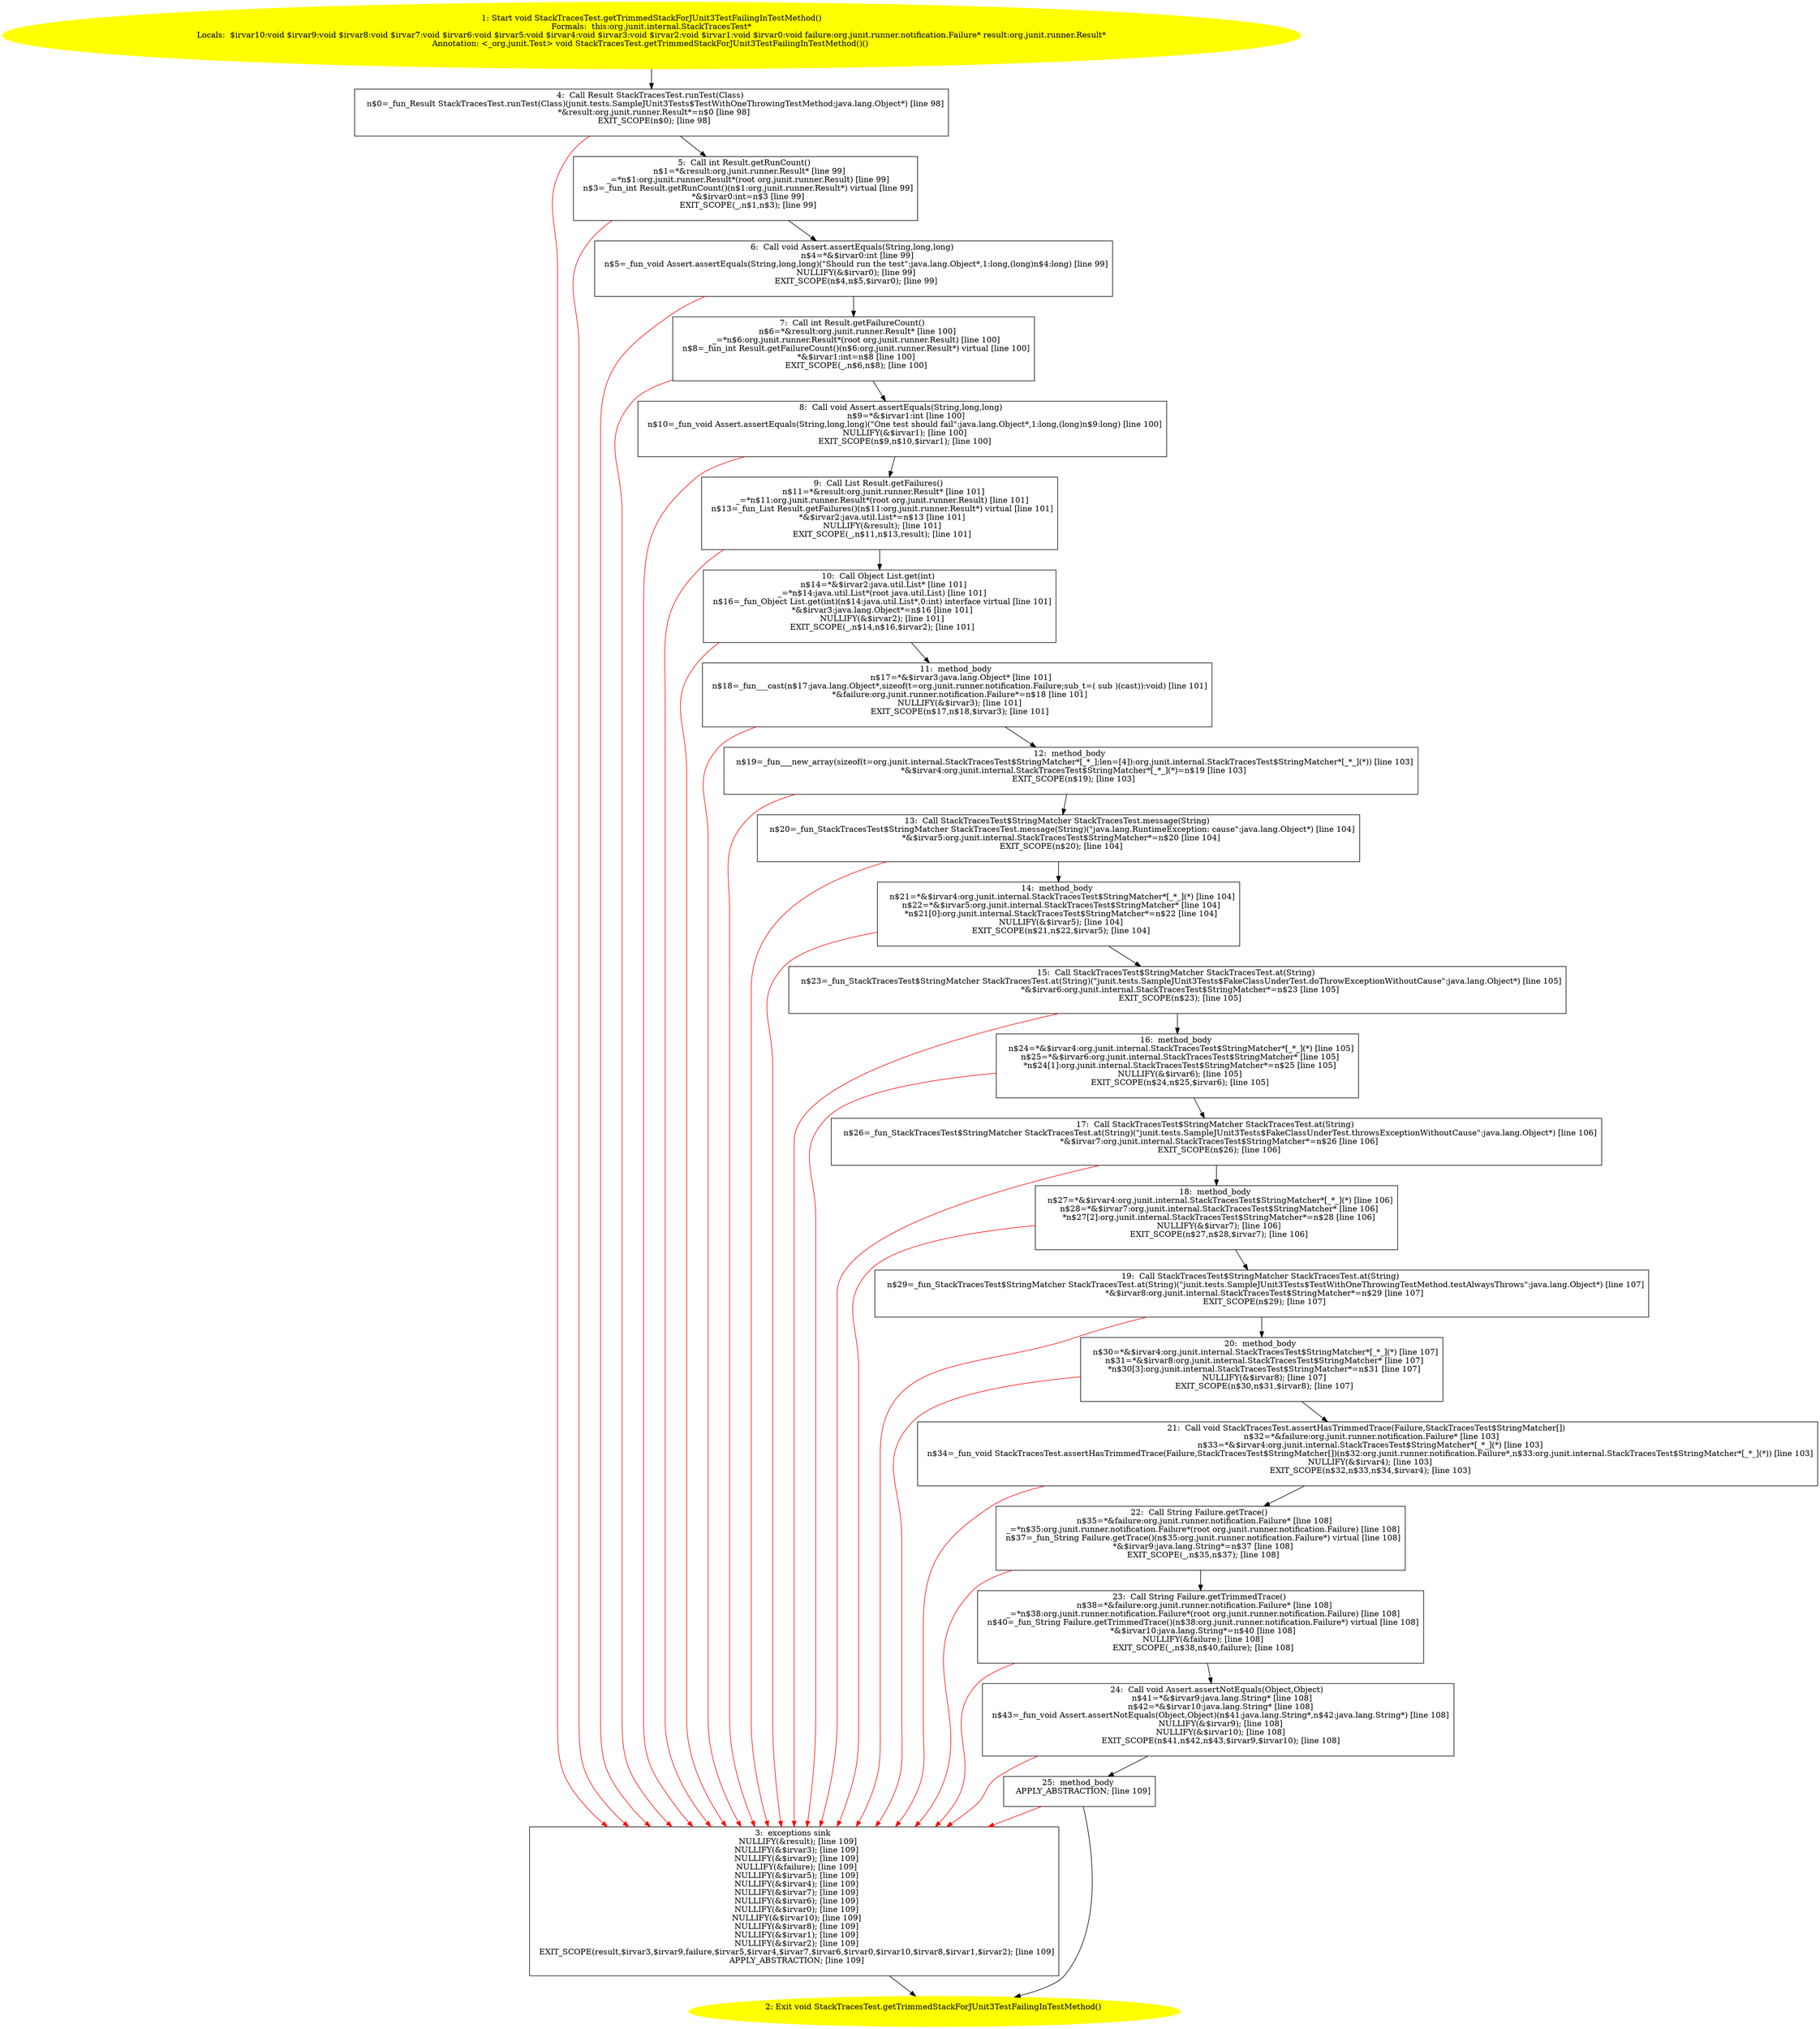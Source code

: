 /* @generated */
digraph cfg {
"org.junit.internal.StackTracesTest.getTrimmedStackForJUnit3TestFailingInTestMethod():void.5b506b086ae385d28150e78fc79301aa_1" [label="1: Start void StackTracesTest.getTrimmedStackForJUnit3TestFailingInTestMethod()\nFormals:  this:org.junit.internal.StackTracesTest*\nLocals:  $irvar10:void $irvar9:void $irvar8:void $irvar7:void $irvar6:void $irvar5:void $irvar4:void $irvar3:void $irvar2:void $irvar1:void $irvar0:void failure:org.junit.runner.notification.Failure* result:org.junit.runner.Result*\nAnnotation: <_org.junit.Test> void StackTracesTest.getTrimmedStackForJUnit3TestFailingInTestMethod()() \n  " color=yellow style=filled]
	

	 "org.junit.internal.StackTracesTest.getTrimmedStackForJUnit3TestFailingInTestMethod():void.5b506b086ae385d28150e78fc79301aa_1" -> "org.junit.internal.StackTracesTest.getTrimmedStackForJUnit3TestFailingInTestMethod():void.5b506b086ae385d28150e78fc79301aa_4" ;
"org.junit.internal.StackTracesTest.getTrimmedStackForJUnit3TestFailingInTestMethod():void.5b506b086ae385d28150e78fc79301aa_2" [label="2: Exit void StackTracesTest.getTrimmedStackForJUnit3TestFailingInTestMethod() \n  " color=yellow style=filled]
	

"org.junit.internal.StackTracesTest.getTrimmedStackForJUnit3TestFailingInTestMethod():void.5b506b086ae385d28150e78fc79301aa_3" [label="3:  exceptions sink \n   NULLIFY(&result); [line 109]\n  NULLIFY(&$irvar3); [line 109]\n  NULLIFY(&$irvar9); [line 109]\n  NULLIFY(&failure); [line 109]\n  NULLIFY(&$irvar5); [line 109]\n  NULLIFY(&$irvar4); [line 109]\n  NULLIFY(&$irvar7); [line 109]\n  NULLIFY(&$irvar6); [line 109]\n  NULLIFY(&$irvar0); [line 109]\n  NULLIFY(&$irvar10); [line 109]\n  NULLIFY(&$irvar8); [line 109]\n  NULLIFY(&$irvar1); [line 109]\n  NULLIFY(&$irvar2); [line 109]\n  EXIT_SCOPE(result,$irvar3,$irvar9,failure,$irvar5,$irvar4,$irvar7,$irvar6,$irvar0,$irvar10,$irvar8,$irvar1,$irvar2); [line 109]\n  APPLY_ABSTRACTION; [line 109]\n " shape="box"]
	

	 "org.junit.internal.StackTracesTest.getTrimmedStackForJUnit3TestFailingInTestMethod():void.5b506b086ae385d28150e78fc79301aa_3" -> "org.junit.internal.StackTracesTest.getTrimmedStackForJUnit3TestFailingInTestMethod():void.5b506b086ae385d28150e78fc79301aa_2" ;
"org.junit.internal.StackTracesTest.getTrimmedStackForJUnit3TestFailingInTestMethod():void.5b506b086ae385d28150e78fc79301aa_4" [label="4:  Call Result StackTracesTest.runTest(Class) \n   n$0=_fun_Result StackTracesTest.runTest(Class)(junit.tests.SampleJUnit3Tests$TestWithOneThrowingTestMethod:java.lang.Object*) [line 98]\n  *&result:org.junit.runner.Result*=n$0 [line 98]\n  EXIT_SCOPE(n$0); [line 98]\n " shape="box"]
	

	 "org.junit.internal.StackTracesTest.getTrimmedStackForJUnit3TestFailingInTestMethod():void.5b506b086ae385d28150e78fc79301aa_4" -> "org.junit.internal.StackTracesTest.getTrimmedStackForJUnit3TestFailingInTestMethod():void.5b506b086ae385d28150e78fc79301aa_5" ;
	 "org.junit.internal.StackTracesTest.getTrimmedStackForJUnit3TestFailingInTestMethod():void.5b506b086ae385d28150e78fc79301aa_4" -> "org.junit.internal.StackTracesTest.getTrimmedStackForJUnit3TestFailingInTestMethod():void.5b506b086ae385d28150e78fc79301aa_3" [color="red" ];
"org.junit.internal.StackTracesTest.getTrimmedStackForJUnit3TestFailingInTestMethod():void.5b506b086ae385d28150e78fc79301aa_5" [label="5:  Call int Result.getRunCount() \n   n$1=*&result:org.junit.runner.Result* [line 99]\n  _=*n$1:org.junit.runner.Result*(root org.junit.runner.Result) [line 99]\n  n$3=_fun_int Result.getRunCount()(n$1:org.junit.runner.Result*) virtual [line 99]\n  *&$irvar0:int=n$3 [line 99]\n  EXIT_SCOPE(_,n$1,n$3); [line 99]\n " shape="box"]
	

	 "org.junit.internal.StackTracesTest.getTrimmedStackForJUnit3TestFailingInTestMethod():void.5b506b086ae385d28150e78fc79301aa_5" -> "org.junit.internal.StackTracesTest.getTrimmedStackForJUnit3TestFailingInTestMethod():void.5b506b086ae385d28150e78fc79301aa_6" ;
	 "org.junit.internal.StackTracesTest.getTrimmedStackForJUnit3TestFailingInTestMethod():void.5b506b086ae385d28150e78fc79301aa_5" -> "org.junit.internal.StackTracesTest.getTrimmedStackForJUnit3TestFailingInTestMethod():void.5b506b086ae385d28150e78fc79301aa_3" [color="red" ];
"org.junit.internal.StackTracesTest.getTrimmedStackForJUnit3TestFailingInTestMethod():void.5b506b086ae385d28150e78fc79301aa_6" [label="6:  Call void Assert.assertEquals(String,long,long) \n   n$4=*&$irvar0:int [line 99]\n  n$5=_fun_void Assert.assertEquals(String,long,long)(\"Should run the test\":java.lang.Object*,1:long,(long)n$4:long) [line 99]\n  NULLIFY(&$irvar0); [line 99]\n  EXIT_SCOPE(n$4,n$5,$irvar0); [line 99]\n " shape="box"]
	

	 "org.junit.internal.StackTracesTest.getTrimmedStackForJUnit3TestFailingInTestMethod():void.5b506b086ae385d28150e78fc79301aa_6" -> "org.junit.internal.StackTracesTest.getTrimmedStackForJUnit3TestFailingInTestMethod():void.5b506b086ae385d28150e78fc79301aa_7" ;
	 "org.junit.internal.StackTracesTest.getTrimmedStackForJUnit3TestFailingInTestMethod():void.5b506b086ae385d28150e78fc79301aa_6" -> "org.junit.internal.StackTracesTest.getTrimmedStackForJUnit3TestFailingInTestMethod():void.5b506b086ae385d28150e78fc79301aa_3" [color="red" ];
"org.junit.internal.StackTracesTest.getTrimmedStackForJUnit3TestFailingInTestMethod():void.5b506b086ae385d28150e78fc79301aa_7" [label="7:  Call int Result.getFailureCount() \n   n$6=*&result:org.junit.runner.Result* [line 100]\n  _=*n$6:org.junit.runner.Result*(root org.junit.runner.Result) [line 100]\n  n$8=_fun_int Result.getFailureCount()(n$6:org.junit.runner.Result*) virtual [line 100]\n  *&$irvar1:int=n$8 [line 100]\n  EXIT_SCOPE(_,n$6,n$8); [line 100]\n " shape="box"]
	

	 "org.junit.internal.StackTracesTest.getTrimmedStackForJUnit3TestFailingInTestMethod():void.5b506b086ae385d28150e78fc79301aa_7" -> "org.junit.internal.StackTracesTest.getTrimmedStackForJUnit3TestFailingInTestMethod():void.5b506b086ae385d28150e78fc79301aa_8" ;
	 "org.junit.internal.StackTracesTest.getTrimmedStackForJUnit3TestFailingInTestMethod():void.5b506b086ae385d28150e78fc79301aa_7" -> "org.junit.internal.StackTracesTest.getTrimmedStackForJUnit3TestFailingInTestMethod():void.5b506b086ae385d28150e78fc79301aa_3" [color="red" ];
"org.junit.internal.StackTracesTest.getTrimmedStackForJUnit3TestFailingInTestMethod():void.5b506b086ae385d28150e78fc79301aa_8" [label="8:  Call void Assert.assertEquals(String,long,long) \n   n$9=*&$irvar1:int [line 100]\n  n$10=_fun_void Assert.assertEquals(String,long,long)(\"One test should fail\":java.lang.Object*,1:long,(long)n$9:long) [line 100]\n  NULLIFY(&$irvar1); [line 100]\n  EXIT_SCOPE(n$9,n$10,$irvar1); [line 100]\n " shape="box"]
	

	 "org.junit.internal.StackTracesTest.getTrimmedStackForJUnit3TestFailingInTestMethod():void.5b506b086ae385d28150e78fc79301aa_8" -> "org.junit.internal.StackTracesTest.getTrimmedStackForJUnit3TestFailingInTestMethod():void.5b506b086ae385d28150e78fc79301aa_9" ;
	 "org.junit.internal.StackTracesTest.getTrimmedStackForJUnit3TestFailingInTestMethod():void.5b506b086ae385d28150e78fc79301aa_8" -> "org.junit.internal.StackTracesTest.getTrimmedStackForJUnit3TestFailingInTestMethod():void.5b506b086ae385d28150e78fc79301aa_3" [color="red" ];
"org.junit.internal.StackTracesTest.getTrimmedStackForJUnit3TestFailingInTestMethod():void.5b506b086ae385d28150e78fc79301aa_9" [label="9:  Call List Result.getFailures() \n   n$11=*&result:org.junit.runner.Result* [line 101]\n  _=*n$11:org.junit.runner.Result*(root org.junit.runner.Result) [line 101]\n  n$13=_fun_List Result.getFailures()(n$11:org.junit.runner.Result*) virtual [line 101]\n  *&$irvar2:java.util.List*=n$13 [line 101]\n  NULLIFY(&result); [line 101]\n  EXIT_SCOPE(_,n$11,n$13,result); [line 101]\n " shape="box"]
	

	 "org.junit.internal.StackTracesTest.getTrimmedStackForJUnit3TestFailingInTestMethod():void.5b506b086ae385d28150e78fc79301aa_9" -> "org.junit.internal.StackTracesTest.getTrimmedStackForJUnit3TestFailingInTestMethod():void.5b506b086ae385d28150e78fc79301aa_10" ;
	 "org.junit.internal.StackTracesTest.getTrimmedStackForJUnit3TestFailingInTestMethod():void.5b506b086ae385d28150e78fc79301aa_9" -> "org.junit.internal.StackTracesTest.getTrimmedStackForJUnit3TestFailingInTestMethod():void.5b506b086ae385d28150e78fc79301aa_3" [color="red" ];
"org.junit.internal.StackTracesTest.getTrimmedStackForJUnit3TestFailingInTestMethod():void.5b506b086ae385d28150e78fc79301aa_10" [label="10:  Call Object List.get(int) \n   n$14=*&$irvar2:java.util.List* [line 101]\n  _=*n$14:java.util.List*(root java.util.List) [line 101]\n  n$16=_fun_Object List.get(int)(n$14:java.util.List*,0:int) interface virtual [line 101]\n  *&$irvar3:java.lang.Object*=n$16 [line 101]\n  NULLIFY(&$irvar2); [line 101]\n  EXIT_SCOPE(_,n$14,n$16,$irvar2); [line 101]\n " shape="box"]
	

	 "org.junit.internal.StackTracesTest.getTrimmedStackForJUnit3TestFailingInTestMethod():void.5b506b086ae385d28150e78fc79301aa_10" -> "org.junit.internal.StackTracesTest.getTrimmedStackForJUnit3TestFailingInTestMethod():void.5b506b086ae385d28150e78fc79301aa_11" ;
	 "org.junit.internal.StackTracesTest.getTrimmedStackForJUnit3TestFailingInTestMethod():void.5b506b086ae385d28150e78fc79301aa_10" -> "org.junit.internal.StackTracesTest.getTrimmedStackForJUnit3TestFailingInTestMethod():void.5b506b086ae385d28150e78fc79301aa_3" [color="red" ];
"org.junit.internal.StackTracesTest.getTrimmedStackForJUnit3TestFailingInTestMethod():void.5b506b086ae385d28150e78fc79301aa_11" [label="11:  method_body \n   n$17=*&$irvar3:java.lang.Object* [line 101]\n  n$18=_fun___cast(n$17:java.lang.Object*,sizeof(t=org.junit.runner.notification.Failure;sub_t=( sub )(cast)):void) [line 101]\n  *&failure:org.junit.runner.notification.Failure*=n$18 [line 101]\n  NULLIFY(&$irvar3); [line 101]\n  EXIT_SCOPE(n$17,n$18,$irvar3); [line 101]\n " shape="box"]
	

	 "org.junit.internal.StackTracesTest.getTrimmedStackForJUnit3TestFailingInTestMethod():void.5b506b086ae385d28150e78fc79301aa_11" -> "org.junit.internal.StackTracesTest.getTrimmedStackForJUnit3TestFailingInTestMethod():void.5b506b086ae385d28150e78fc79301aa_12" ;
	 "org.junit.internal.StackTracesTest.getTrimmedStackForJUnit3TestFailingInTestMethod():void.5b506b086ae385d28150e78fc79301aa_11" -> "org.junit.internal.StackTracesTest.getTrimmedStackForJUnit3TestFailingInTestMethod():void.5b506b086ae385d28150e78fc79301aa_3" [color="red" ];
"org.junit.internal.StackTracesTest.getTrimmedStackForJUnit3TestFailingInTestMethod():void.5b506b086ae385d28150e78fc79301aa_12" [label="12:  method_body \n   n$19=_fun___new_array(sizeof(t=org.junit.internal.StackTracesTest$StringMatcher*[_*_];len=[4]):org.junit.internal.StackTracesTest$StringMatcher*[_*_](*)) [line 103]\n  *&$irvar4:org.junit.internal.StackTracesTest$StringMatcher*[_*_](*)=n$19 [line 103]\n  EXIT_SCOPE(n$19); [line 103]\n " shape="box"]
	

	 "org.junit.internal.StackTracesTest.getTrimmedStackForJUnit3TestFailingInTestMethod():void.5b506b086ae385d28150e78fc79301aa_12" -> "org.junit.internal.StackTracesTest.getTrimmedStackForJUnit3TestFailingInTestMethod():void.5b506b086ae385d28150e78fc79301aa_13" ;
	 "org.junit.internal.StackTracesTest.getTrimmedStackForJUnit3TestFailingInTestMethod():void.5b506b086ae385d28150e78fc79301aa_12" -> "org.junit.internal.StackTracesTest.getTrimmedStackForJUnit3TestFailingInTestMethod():void.5b506b086ae385d28150e78fc79301aa_3" [color="red" ];
"org.junit.internal.StackTracesTest.getTrimmedStackForJUnit3TestFailingInTestMethod():void.5b506b086ae385d28150e78fc79301aa_13" [label="13:  Call StackTracesTest$StringMatcher StackTracesTest.message(String) \n   n$20=_fun_StackTracesTest$StringMatcher StackTracesTest.message(String)(\"java.lang.RuntimeException: cause\":java.lang.Object*) [line 104]\n  *&$irvar5:org.junit.internal.StackTracesTest$StringMatcher*=n$20 [line 104]\n  EXIT_SCOPE(n$20); [line 104]\n " shape="box"]
	

	 "org.junit.internal.StackTracesTest.getTrimmedStackForJUnit3TestFailingInTestMethod():void.5b506b086ae385d28150e78fc79301aa_13" -> "org.junit.internal.StackTracesTest.getTrimmedStackForJUnit3TestFailingInTestMethod():void.5b506b086ae385d28150e78fc79301aa_14" ;
	 "org.junit.internal.StackTracesTest.getTrimmedStackForJUnit3TestFailingInTestMethod():void.5b506b086ae385d28150e78fc79301aa_13" -> "org.junit.internal.StackTracesTest.getTrimmedStackForJUnit3TestFailingInTestMethod():void.5b506b086ae385d28150e78fc79301aa_3" [color="red" ];
"org.junit.internal.StackTracesTest.getTrimmedStackForJUnit3TestFailingInTestMethod():void.5b506b086ae385d28150e78fc79301aa_14" [label="14:  method_body \n   n$21=*&$irvar4:org.junit.internal.StackTracesTest$StringMatcher*[_*_](*) [line 104]\n  n$22=*&$irvar5:org.junit.internal.StackTracesTest$StringMatcher* [line 104]\n  *n$21[0]:org.junit.internal.StackTracesTest$StringMatcher*=n$22 [line 104]\n  NULLIFY(&$irvar5); [line 104]\n  EXIT_SCOPE(n$21,n$22,$irvar5); [line 104]\n " shape="box"]
	

	 "org.junit.internal.StackTracesTest.getTrimmedStackForJUnit3TestFailingInTestMethod():void.5b506b086ae385d28150e78fc79301aa_14" -> "org.junit.internal.StackTracesTest.getTrimmedStackForJUnit3TestFailingInTestMethod():void.5b506b086ae385d28150e78fc79301aa_15" ;
	 "org.junit.internal.StackTracesTest.getTrimmedStackForJUnit3TestFailingInTestMethod():void.5b506b086ae385d28150e78fc79301aa_14" -> "org.junit.internal.StackTracesTest.getTrimmedStackForJUnit3TestFailingInTestMethod():void.5b506b086ae385d28150e78fc79301aa_3" [color="red" ];
"org.junit.internal.StackTracesTest.getTrimmedStackForJUnit3TestFailingInTestMethod():void.5b506b086ae385d28150e78fc79301aa_15" [label="15:  Call StackTracesTest$StringMatcher StackTracesTest.at(String) \n   n$23=_fun_StackTracesTest$StringMatcher StackTracesTest.at(String)(\"junit.tests.SampleJUnit3Tests$FakeClassUnderTest.doThrowExceptionWithoutCause\":java.lang.Object*) [line 105]\n  *&$irvar6:org.junit.internal.StackTracesTest$StringMatcher*=n$23 [line 105]\n  EXIT_SCOPE(n$23); [line 105]\n " shape="box"]
	

	 "org.junit.internal.StackTracesTest.getTrimmedStackForJUnit3TestFailingInTestMethod():void.5b506b086ae385d28150e78fc79301aa_15" -> "org.junit.internal.StackTracesTest.getTrimmedStackForJUnit3TestFailingInTestMethod():void.5b506b086ae385d28150e78fc79301aa_16" ;
	 "org.junit.internal.StackTracesTest.getTrimmedStackForJUnit3TestFailingInTestMethod():void.5b506b086ae385d28150e78fc79301aa_15" -> "org.junit.internal.StackTracesTest.getTrimmedStackForJUnit3TestFailingInTestMethod():void.5b506b086ae385d28150e78fc79301aa_3" [color="red" ];
"org.junit.internal.StackTracesTest.getTrimmedStackForJUnit3TestFailingInTestMethod():void.5b506b086ae385d28150e78fc79301aa_16" [label="16:  method_body \n   n$24=*&$irvar4:org.junit.internal.StackTracesTest$StringMatcher*[_*_](*) [line 105]\n  n$25=*&$irvar6:org.junit.internal.StackTracesTest$StringMatcher* [line 105]\n  *n$24[1]:org.junit.internal.StackTracesTest$StringMatcher*=n$25 [line 105]\n  NULLIFY(&$irvar6); [line 105]\n  EXIT_SCOPE(n$24,n$25,$irvar6); [line 105]\n " shape="box"]
	

	 "org.junit.internal.StackTracesTest.getTrimmedStackForJUnit3TestFailingInTestMethod():void.5b506b086ae385d28150e78fc79301aa_16" -> "org.junit.internal.StackTracesTest.getTrimmedStackForJUnit3TestFailingInTestMethod():void.5b506b086ae385d28150e78fc79301aa_17" ;
	 "org.junit.internal.StackTracesTest.getTrimmedStackForJUnit3TestFailingInTestMethod():void.5b506b086ae385d28150e78fc79301aa_16" -> "org.junit.internal.StackTracesTest.getTrimmedStackForJUnit3TestFailingInTestMethod():void.5b506b086ae385d28150e78fc79301aa_3" [color="red" ];
"org.junit.internal.StackTracesTest.getTrimmedStackForJUnit3TestFailingInTestMethod():void.5b506b086ae385d28150e78fc79301aa_17" [label="17:  Call StackTracesTest$StringMatcher StackTracesTest.at(String) \n   n$26=_fun_StackTracesTest$StringMatcher StackTracesTest.at(String)(\"junit.tests.SampleJUnit3Tests$FakeClassUnderTest.throwsExceptionWithoutCause\":java.lang.Object*) [line 106]\n  *&$irvar7:org.junit.internal.StackTracesTest$StringMatcher*=n$26 [line 106]\n  EXIT_SCOPE(n$26); [line 106]\n " shape="box"]
	

	 "org.junit.internal.StackTracesTest.getTrimmedStackForJUnit3TestFailingInTestMethod():void.5b506b086ae385d28150e78fc79301aa_17" -> "org.junit.internal.StackTracesTest.getTrimmedStackForJUnit3TestFailingInTestMethod():void.5b506b086ae385d28150e78fc79301aa_18" ;
	 "org.junit.internal.StackTracesTest.getTrimmedStackForJUnit3TestFailingInTestMethod():void.5b506b086ae385d28150e78fc79301aa_17" -> "org.junit.internal.StackTracesTest.getTrimmedStackForJUnit3TestFailingInTestMethod():void.5b506b086ae385d28150e78fc79301aa_3" [color="red" ];
"org.junit.internal.StackTracesTest.getTrimmedStackForJUnit3TestFailingInTestMethod():void.5b506b086ae385d28150e78fc79301aa_18" [label="18:  method_body \n   n$27=*&$irvar4:org.junit.internal.StackTracesTest$StringMatcher*[_*_](*) [line 106]\n  n$28=*&$irvar7:org.junit.internal.StackTracesTest$StringMatcher* [line 106]\n  *n$27[2]:org.junit.internal.StackTracesTest$StringMatcher*=n$28 [line 106]\n  NULLIFY(&$irvar7); [line 106]\n  EXIT_SCOPE(n$27,n$28,$irvar7); [line 106]\n " shape="box"]
	

	 "org.junit.internal.StackTracesTest.getTrimmedStackForJUnit3TestFailingInTestMethod():void.5b506b086ae385d28150e78fc79301aa_18" -> "org.junit.internal.StackTracesTest.getTrimmedStackForJUnit3TestFailingInTestMethod():void.5b506b086ae385d28150e78fc79301aa_19" ;
	 "org.junit.internal.StackTracesTest.getTrimmedStackForJUnit3TestFailingInTestMethod():void.5b506b086ae385d28150e78fc79301aa_18" -> "org.junit.internal.StackTracesTest.getTrimmedStackForJUnit3TestFailingInTestMethod():void.5b506b086ae385d28150e78fc79301aa_3" [color="red" ];
"org.junit.internal.StackTracesTest.getTrimmedStackForJUnit3TestFailingInTestMethod():void.5b506b086ae385d28150e78fc79301aa_19" [label="19:  Call StackTracesTest$StringMatcher StackTracesTest.at(String) \n   n$29=_fun_StackTracesTest$StringMatcher StackTracesTest.at(String)(\"junit.tests.SampleJUnit3Tests$TestWithOneThrowingTestMethod.testAlwaysThrows\":java.lang.Object*) [line 107]\n  *&$irvar8:org.junit.internal.StackTracesTest$StringMatcher*=n$29 [line 107]\n  EXIT_SCOPE(n$29); [line 107]\n " shape="box"]
	

	 "org.junit.internal.StackTracesTest.getTrimmedStackForJUnit3TestFailingInTestMethod():void.5b506b086ae385d28150e78fc79301aa_19" -> "org.junit.internal.StackTracesTest.getTrimmedStackForJUnit3TestFailingInTestMethod():void.5b506b086ae385d28150e78fc79301aa_20" ;
	 "org.junit.internal.StackTracesTest.getTrimmedStackForJUnit3TestFailingInTestMethod():void.5b506b086ae385d28150e78fc79301aa_19" -> "org.junit.internal.StackTracesTest.getTrimmedStackForJUnit3TestFailingInTestMethod():void.5b506b086ae385d28150e78fc79301aa_3" [color="red" ];
"org.junit.internal.StackTracesTest.getTrimmedStackForJUnit3TestFailingInTestMethod():void.5b506b086ae385d28150e78fc79301aa_20" [label="20:  method_body \n   n$30=*&$irvar4:org.junit.internal.StackTracesTest$StringMatcher*[_*_](*) [line 107]\n  n$31=*&$irvar8:org.junit.internal.StackTracesTest$StringMatcher* [line 107]\n  *n$30[3]:org.junit.internal.StackTracesTest$StringMatcher*=n$31 [line 107]\n  NULLIFY(&$irvar8); [line 107]\n  EXIT_SCOPE(n$30,n$31,$irvar8); [line 107]\n " shape="box"]
	

	 "org.junit.internal.StackTracesTest.getTrimmedStackForJUnit3TestFailingInTestMethod():void.5b506b086ae385d28150e78fc79301aa_20" -> "org.junit.internal.StackTracesTest.getTrimmedStackForJUnit3TestFailingInTestMethod():void.5b506b086ae385d28150e78fc79301aa_21" ;
	 "org.junit.internal.StackTracesTest.getTrimmedStackForJUnit3TestFailingInTestMethod():void.5b506b086ae385d28150e78fc79301aa_20" -> "org.junit.internal.StackTracesTest.getTrimmedStackForJUnit3TestFailingInTestMethod():void.5b506b086ae385d28150e78fc79301aa_3" [color="red" ];
"org.junit.internal.StackTracesTest.getTrimmedStackForJUnit3TestFailingInTestMethod():void.5b506b086ae385d28150e78fc79301aa_21" [label="21:  Call void StackTracesTest.assertHasTrimmedTrace(Failure,StackTracesTest$StringMatcher[]) \n   n$32=*&failure:org.junit.runner.notification.Failure* [line 103]\n  n$33=*&$irvar4:org.junit.internal.StackTracesTest$StringMatcher*[_*_](*) [line 103]\n  n$34=_fun_void StackTracesTest.assertHasTrimmedTrace(Failure,StackTracesTest$StringMatcher[])(n$32:org.junit.runner.notification.Failure*,n$33:org.junit.internal.StackTracesTest$StringMatcher*[_*_](*)) [line 103]\n  NULLIFY(&$irvar4); [line 103]\n  EXIT_SCOPE(n$32,n$33,n$34,$irvar4); [line 103]\n " shape="box"]
	

	 "org.junit.internal.StackTracesTest.getTrimmedStackForJUnit3TestFailingInTestMethod():void.5b506b086ae385d28150e78fc79301aa_21" -> "org.junit.internal.StackTracesTest.getTrimmedStackForJUnit3TestFailingInTestMethod():void.5b506b086ae385d28150e78fc79301aa_22" ;
	 "org.junit.internal.StackTracesTest.getTrimmedStackForJUnit3TestFailingInTestMethod():void.5b506b086ae385d28150e78fc79301aa_21" -> "org.junit.internal.StackTracesTest.getTrimmedStackForJUnit3TestFailingInTestMethod():void.5b506b086ae385d28150e78fc79301aa_3" [color="red" ];
"org.junit.internal.StackTracesTest.getTrimmedStackForJUnit3TestFailingInTestMethod():void.5b506b086ae385d28150e78fc79301aa_22" [label="22:  Call String Failure.getTrace() \n   n$35=*&failure:org.junit.runner.notification.Failure* [line 108]\n  _=*n$35:org.junit.runner.notification.Failure*(root org.junit.runner.notification.Failure) [line 108]\n  n$37=_fun_String Failure.getTrace()(n$35:org.junit.runner.notification.Failure*) virtual [line 108]\n  *&$irvar9:java.lang.String*=n$37 [line 108]\n  EXIT_SCOPE(_,n$35,n$37); [line 108]\n " shape="box"]
	

	 "org.junit.internal.StackTracesTest.getTrimmedStackForJUnit3TestFailingInTestMethod():void.5b506b086ae385d28150e78fc79301aa_22" -> "org.junit.internal.StackTracesTest.getTrimmedStackForJUnit3TestFailingInTestMethod():void.5b506b086ae385d28150e78fc79301aa_23" ;
	 "org.junit.internal.StackTracesTest.getTrimmedStackForJUnit3TestFailingInTestMethod():void.5b506b086ae385d28150e78fc79301aa_22" -> "org.junit.internal.StackTracesTest.getTrimmedStackForJUnit3TestFailingInTestMethod():void.5b506b086ae385d28150e78fc79301aa_3" [color="red" ];
"org.junit.internal.StackTracesTest.getTrimmedStackForJUnit3TestFailingInTestMethod():void.5b506b086ae385d28150e78fc79301aa_23" [label="23:  Call String Failure.getTrimmedTrace() \n   n$38=*&failure:org.junit.runner.notification.Failure* [line 108]\n  _=*n$38:org.junit.runner.notification.Failure*(root org.junit.runner.notification.Failure) [line 108]\n  n$40=_fun_String Failure.getTrimmedTrace()(n$38:org.junit.runner.notification.Failure*) virtual [line 108]\n  *&$irvar10:java.lang.String*=n$40 [line 108]\n  NULLIFY(&failure); [line 108]\n  EXIT_SCOPE(_,n$38,n$40,failure); [line 108]\n " shape="box"]
	

	 "org.junit.internal.StackTracesTest.getTrimmedStackForJUnit3TestFailingInTestMethod():void.5b506b086ae385d28150e78fc79301aa_23" -> "org.junit.internal.StackTracesTest.getTrimmedStackForJUnit3TestFailingInTestMethod():void.5b506b086ae385d28150e78fc79301aa_24" ;
	 "org.junit.internal.StackTracesTest.getTrimmedStackForJUnit3TestFailingInTestMethod():void.5b506b086ae385d28150e78fc79301aa_23" -> "org.junit.internal.StackTracesTest.getTrimmedStackForJUnit3TestFailingInTestMethod():void.5b506b086ae385d28150e78fc79301aa_3" [color="red" ];
"org.junit.internal.StackTracesTest.getTrimmedStackForJUnit3TestFailingInTestMethod():void.5b506b086ae385d28150e78fc79301aa_24" [label="24:  Call void Assert.assertNotEquals(Object,Object) \n   n$41=*&$irvar9:java.lang.String* [line 108]\n  n$42=*&$irvar10:java.lang.String* [line 108]\n  n$43=_fun_void Assert.assertNotEquals(Object,Object)(n$41:java.lang.String*,n$42:java.lang.String*) [line 108]\n  NULLIFY(&$irvar9); [line 108]\n  NULLIFY(&$irvar10); [line 108]\n  EXIT_SCOPE(n$41,n$42,n$43,$irvar9,$irvar10); [line 108]\n " shape="box"]
	

	 "org.junit.internal.StackTracesTest.getTrimmedStackForJUnit3TestFailingInTestMethod():void.5b506b086ae385d28150e78fc79301aa_24" -> "org.junit.internal.StackTracesTest.getTrimmedStackForJUnit3TestFailingInTestMethod():void.5b506b086ae385d28150e78fc79301aa_25" ;
	 "org.junit.internal.StackTracesTest.getTrimmedStackForJUnit3TestFailingInTestMethod():void.5b506b086ae385d28150e78fc79301aa_24" -> "org.junit.internal.StackTracesTest.getTrimmedStackForJUnit3TestFailingInTestMethod():void.5b506b086ae385d28150e78fc79301aa_3" [color="red" ];
"org.junit.internal.StackTracesTest.getTrimmedStackForJUnit3TestFailingInTestMethod():void.5b506b086ae385d28150e78fc79301aa_25" [label="25:  method_body \n   APPLY_ABSTRACTION; [line 109]\n " shape="box"]
	

	 "org.junit.internal.StackTracesTest.getTrimmedStackForJUnit3TestFailingInTestMethod():void.5b506b086ae385d28150e78fc79301aa_25" -> "org.junit.internal.StackTracesTest.getTrimmedStackForJUnit3TestFailingInTestMethod():void.5b506b086ae385d28150e78fc79301aa_2" ;
	 "org.junit.internal.StackTracesTest.getTrimmedStackForJUnit3TestFailingInTestMethod():void.5b506b086ae385d28150e78fc79301aa_25" -> "org.junit.internal.StackTracesTest.getTrimmedStackForJUnit3TestFailingInTestMethod():void.5b506b086ae385d28150e78fc79301aa_3" [color="red" ];
}
